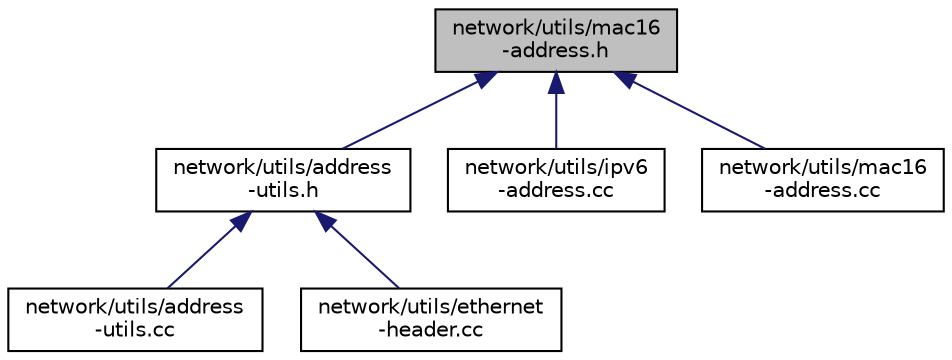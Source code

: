 digraph "network/utils/mac16-address.h"
{
  edge [fontname="Helvetica",fontsize="10",labelfontname="Helvetica",labelfontsize="10"];
  node [fontname="Helvetica",fontsize="10",shape=record];
  Node1 [label="network/utils/mac16\l-address.h",height=0.2,width=0.4,color="black", fillcolor="grey75", style="filled", fontcolor="black"];
  Node1 -> Node2 [dir="back",color="midnightblue",fontsize="10",style="solid"];
  Node2 [label="network/utils/address\l-utils.h",height=0.2,width=0.4,color="black", fillcolor="white", style="filled",URL="$d9/d93/address-utils_8h.html"];
  Node2 -> Node3 [dir="back",color="midnightblue",fontsize="10",style="solid"];
  Node3 [label="network/utils/address\l-utils.cc",height=0.2,width=0.4,color="black", fillcolor="white", style="filled",URL="$d5/db3/address-utils_8cc.html"];
  Node2 -> Node4 [dir="back",color="midnightblue",fontsize="10",style="solid"];
  Node4 [label="network/utils/ethernet\l-header.cc",height=0.2,width=0.4,color="black", fillcolor="white", style="filled",URL="$df/d6b/ethernet-header_8cc.html"];
  Node1 -> Node5 [dir="back",color="midnightblue",fontsize="10",style="solid"];
  Node5 [label="network/utils/ipv6\l-address.cc",height=0.2,width=0.4,color="black", fillcolor="white", style="filled",URL="$d7/d82/ipv6-address_8cc.html"];
  Node1 -> Node6 [dir="back",color="midnightblue",fontsize="10",style="solid"];
  Node6 [label="network/utils/mac16\l-address.cc",height=0.2,width=0.4,color="black", fillcolor="white", style="filled",URL="$d4/d3d/mac16-address_8cc.html"];
}
